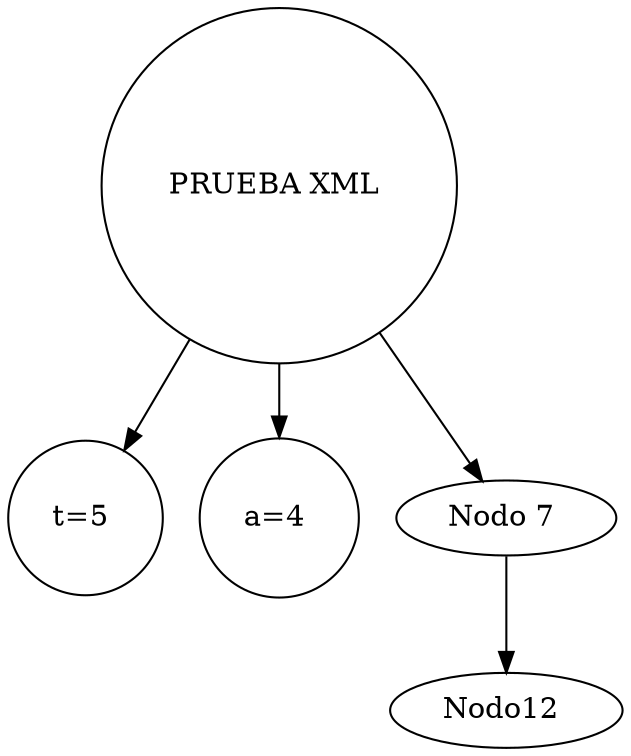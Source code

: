 digraph G {
rankdir=TB;

nodeRoot [shape=circle, label=" PRUEBA XML  "]
nodeTiempo [shape=circle, label=" t=5  "]
nodeAmplitud [shape=circle, label=" a=4  "]

nodeRoot -> nodeTiempo
nodeRoot -> nodeAmplitud
nodeRoot -> node1


node1 [shape=oval, label=" Nodo 7  "]
node2 [shape=oval, label=" Nodo12  "]


node1 -> node2
}